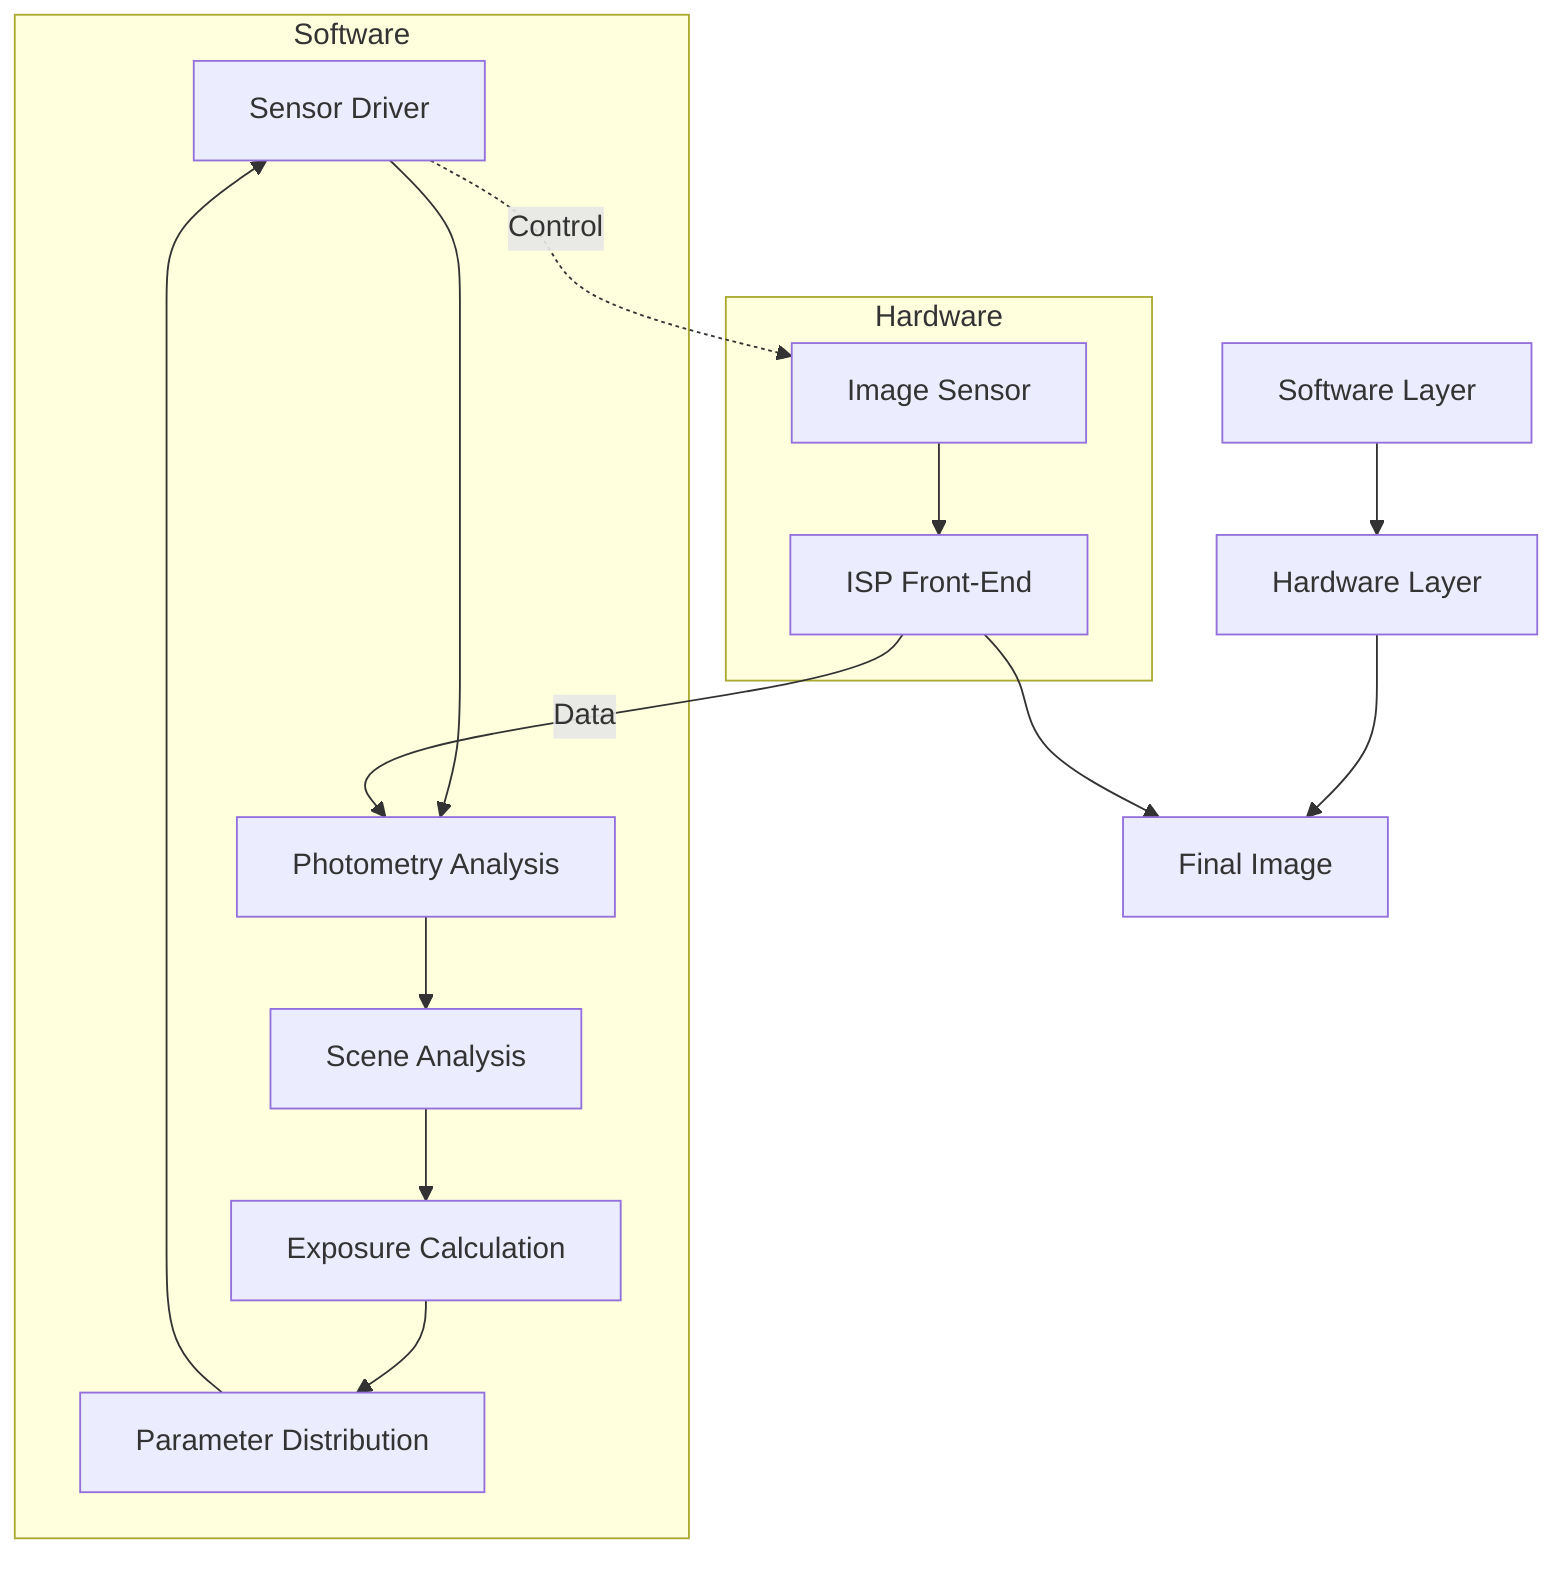 flowchart TD
    A[Software Layer] --> B[Hardware Layer]
    B --> C[Output]
    
    subgraph SW[Software]
        D[Sensor Driver]
        E[Photometry Analysis]
        F[Scene Analysis]
        G[Exposure Calculation]
        H[Parameter Distribution]
        
        D --> E
        E --> F
        F --> G
        G --> H
        H --> D
    end
    
    subgraph HW[Hardware]
        I[Image Sensor]
        J[ISP Front-End]
        I --> J
    end
    
    D -.->|Control| I
    J -->|Data| E
    J --> C[Final Image]